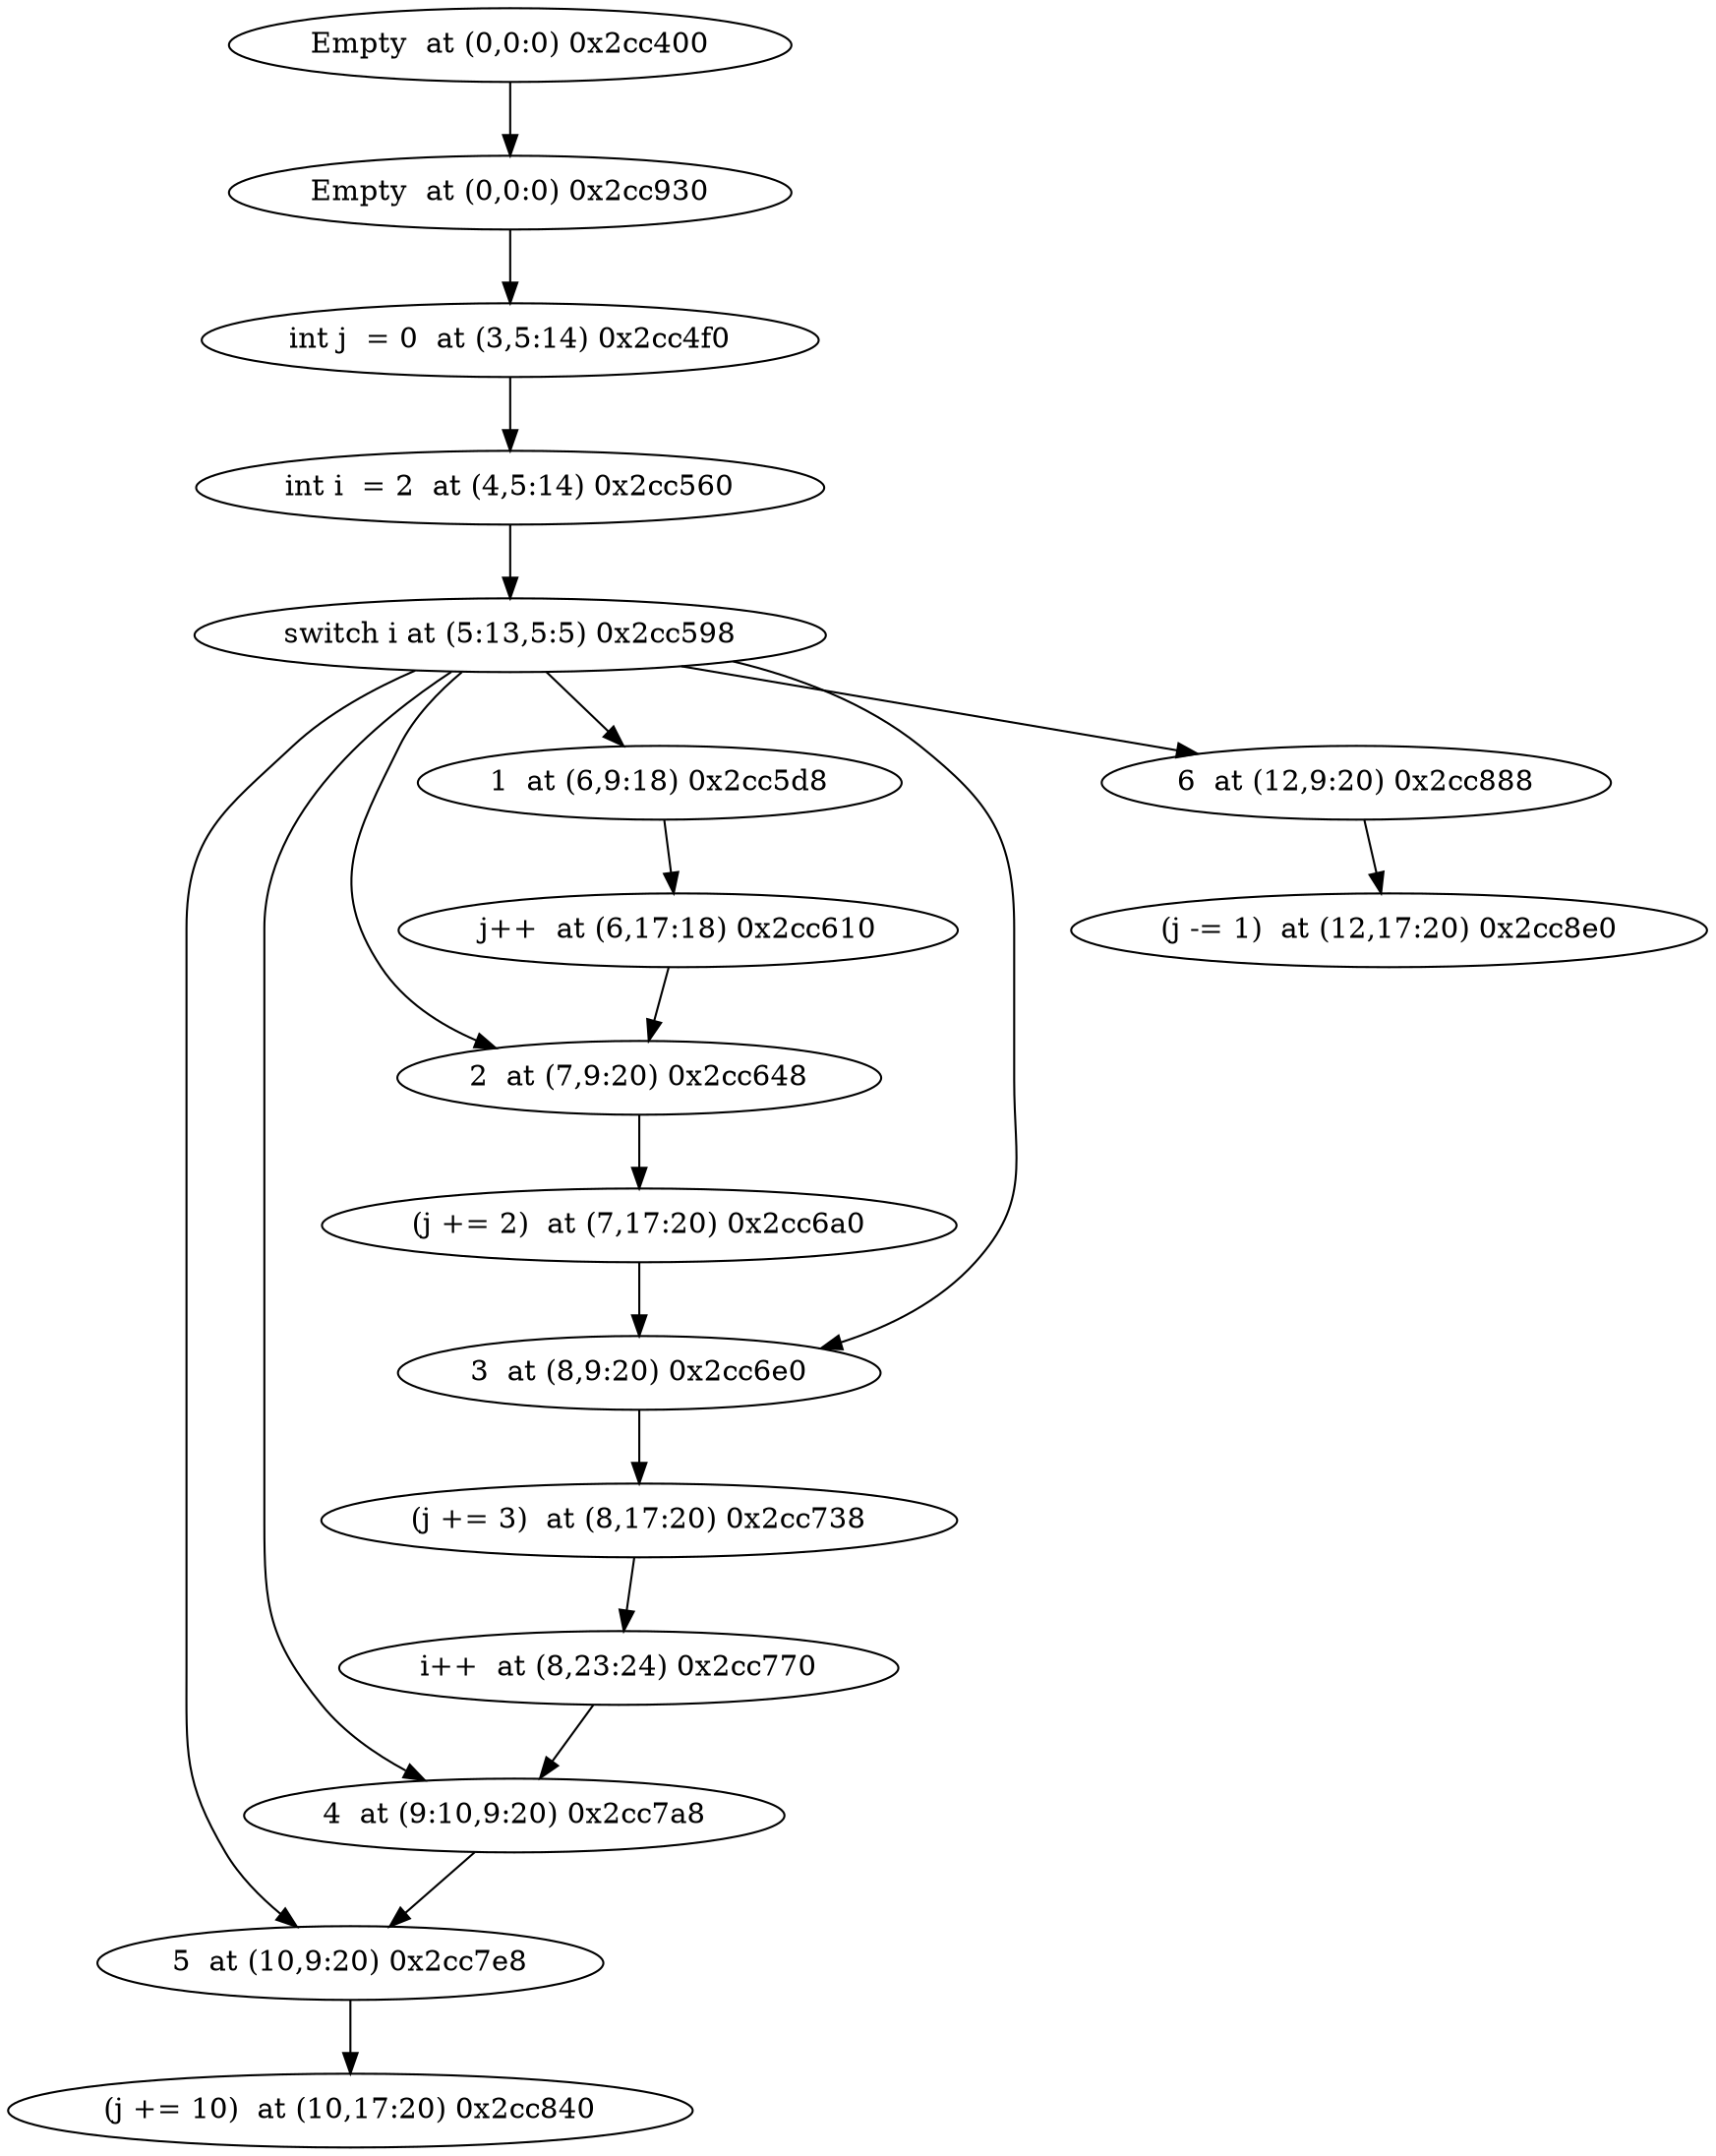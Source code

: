 digraph {
"Empty  at (0,0:0) 0x2cc400" -> "Empty  at (0,0:0) 0x2cc930"
"Empty  at (0,0:0) 0x2cc930" -> "int j  = 0  at (3,5:14) 0x2cc4f0"
"int j  = 0  at (3,5:14) 0x2cc4f0" -> "int i  = 2  at (4,5:14) 0x2cc560"
"int i  = 2  at (4,5:14) 0x2cc560" -> "switch i at (5:13,5:5) 0x2cc598"
"switch i at (5:13,5:5) 0x2cc598" -> "2  at (7,9:20) 0x2cc648"
"switch i at (5:13,5:5) 0x2cc598" -> "1  at (6,9:18) 0x2cc5d8"
"switch i at (5:13,5:5) 0x2cc598" -> "5  at (10,9:20) 0x2cc7e8"
"switch i at (5:13,5:5) 0x2cc598" -> "4  at (9:10,9:20) 0x2cc7a8"
"switch i at (5:13,5:5) 0x2cc598" -> "3  at (8,9:20) 0x2cc6e0"
"switch i at (5:13,5:5) 0x2cc598" -> "6  at (12,9:20) 0x2cc888"
"2  at (7,9:20) 0x2cc648" -> "(j += 2)  at (7,17:20) 0x2cc6a0"
"(j += 2)  at (7,17:20) 0x2cc6a0" -> "3  at (8,9:20) 0x2cc6e0"
"3  at (8,9:20) 0x2cc6e0" -> "(j += 3)  at (8,17:20) 0x2cc738"
"(j += 3)  at (8,17:20) 0x2cc738" -> "i++  at (8,23:24) 0x2cc770"
"i++  at (8,23:24) 0x2cc770" -> "4  at (9:10,9:20) 0x2cc7a8"
"4  at (9:10,9:20) 0x2cc7a8" -> "5  at (10,9:20) 0x2cc7e8"
"5  at (10,9:20) 0x2cc7e8" -> "(j += 10)  at (10,17:20) 0x2cc840"
"1  at (6,9:18) 0x2cc5d8" -> "j++  at (6,17:18) 0x2cc610"
"j++  at (6,17:18) 0x2cc610" -> "2  at (7,9:20) 0x2cc648"
"6  at (12,9:20) 0x2cc888" -> "(j -= 1)  at (12,17:20) 0x2cc8e0"
}